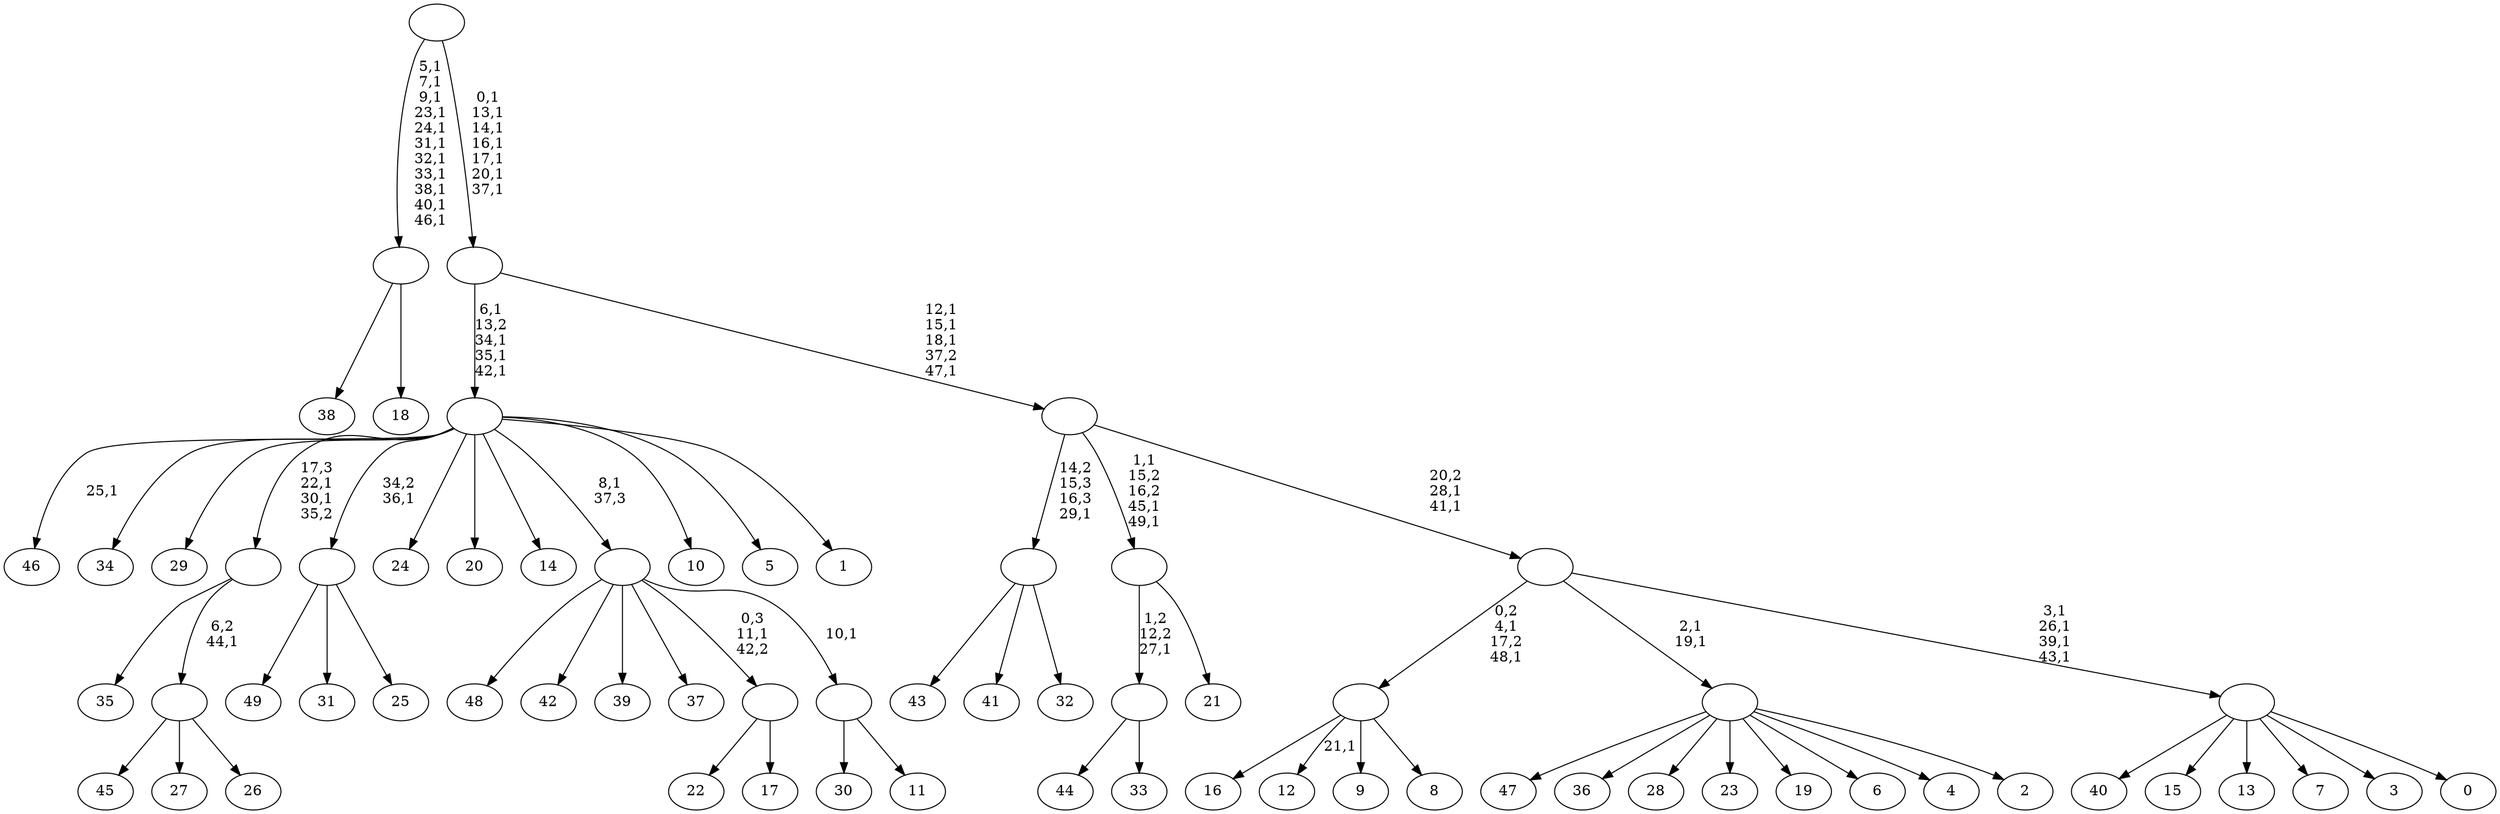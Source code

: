 digraph T {
	100 [label="49"]
	99 [label="48"]
	98 [label="47"]
	97 [label="46"]
	95 [label="45"]
	94 [label="44"]
	93 [label="43"]
	92 [label="42"]
	91 [label="41"]
	90 [label="40"]
	89 [label="39"]
	88 [label="38"]
	87 [label="37"]
	86 [label="36"]
	85 [label="35"]
	84 [label="34"]
	83 [label="33"]
	82 [label=""]
	81 [label="32"]
	80 [label=""]
	79 [label="31"]
	78 [label="30"]
	77 [label="29"]
	76 [label="28"]
	75 [label="27"]
	74 [label="26"]
	73 [label=""]
	72 [label=""]
	70 [label="25"]
	69 [label=""]
	68 [label="24"]
	67 [label="23"]
	66 [label="22"]
	65 [label="21"]
	64 [label=""]
	61 [label="20"]
	60 [label="19"]
	59 [label="18"]
	58 [label=""]
	47 [label="17"]
	46 [label=""]
	45 [label="16"]
	44 [label="15"]
	43 [label="14"]
	42 [label="13"]
	41 [label="12"]
	39 [label="11"]
	38 [label=""]
	37 [label=""]
	36 [label="10"]
	35 [label="9"]
	34 [label="8"]
	33 [label=""]
	31 [label="7"]
	30 [label="6"]
	29 [label="5"]
	28 [label="4"]
	27 [label="3"]
	26 [label="2"]
	25 [label=""]
	23 [label="1"]
	22 [label=""]
	18 [label="0"]
	17 [label=""]
	13 [label=""]
	11 [label=""]
	7 [label=""]
	0 [label=""]
	82 -> 94 [label=""]
	82 -> 83 [label=""]
	80 -> 93 [label=""]
	80 -> 91 [label=""]
	80 -> 81 [label=""]
	73 -> 95 [label=""]
	73 -> 75 [label=""]
	73 -> 74 [label=""]
	72 -> 85 [label=""]
	72 -> 73 [label="6,2\n44,1"]
	69 -> 100 [label=""]
	69 -> 79 [label=""]
	69 -> 70 [label=""]
	64 -> 82 [label="1,2\n12,2\n27,1"]
	64 -> 65 [label=""]
	58 -> 88 [label=""]
	58 -> 59 [label=""]
	46 -> 66 [label=""]
	46 -> 47 [label=""]
	38 -> 78 [label=""]
	38 -> 39 [label=""]
	37 -> 99 [label=""]
	37 -> 92 [label=""]
	37 -> 89 [label=""]
	37 -> 87 [label=""]
	37 -> 46 [label="0,3\n11,1\n42,2"]
	37 -> 38 [label="10,1"]
	33 -> 41 [label="21,1"]
	33 -> 45 [label=""]
	33 -> 35 [label=""]
	33 -> 34 [label=""]
	25 -> 98 [label=""]
	25 -> 86 [label=""]
	25 -> 76 [label=""]
	25 -> 67 [label=""]
	25 -> 60 [label=""]
	25 -> 30 [label=""]
	25 -> 28 [label=""]
	25 -> 26 [label=""]
	22 -> 72 [label="17,3\n22,1\n30,1\n35,2"]
	22 -> 97 [label="25,1"]
	22 -> 84 [label=""]
	22 -> 77 [label=""]
	22 -> 69 [label="34,2\n36,1"]
	22 -> 68 [label=""]
	22 -> 61 [label=""]
	22 -> 43 [label=""]
	22 -> 37 [label="8,1\n37,3"]
	22 -> 36 [label=""]
	22 -> 29 [label=""]
	22 -> 23 [label=""]
	17 -> 90 [label=""]
	17 -> 44 [label=""]
	17 -> 42 [label=""]
	17 -> 31 [label=""]
	17 -> 27 [label=""]
	17 -> 18 [label=""]
	13 -> 17 [label="3,1\n26,1\n39,1\n43,1"]
	13 -> 25 [label="2,1\n19,1"]
	13 -> 33 [label="0,2\n4,1\n17,2\n48,1"]
	11 -> 13 [label="20,2\n28,1\n41,1"]
	11 -> 64 [label="1,1\n15,2\n16,2\n45,1\n49,1"]
	11 -> 80 [label="14,2\n15,3\n16,3\n29,1"]
	7 -> 11 [label="12,1\n15,1\n18,1\n37,2\n47,1"]
	7 -> 22 [label="6,1\n13,2\n34,1\n35,1\n42,1"]
	0 -> 7 [label="0,1\n13,1\n14,1\n16,1\n17,1\n20,1\n37,1"]
	0 -> 58 [label="5,1\n7,1\n9,1\n23,1\n24,1\n31,1\n32,1\n33,1\n38,1\n40,1\n46,1"]
}

